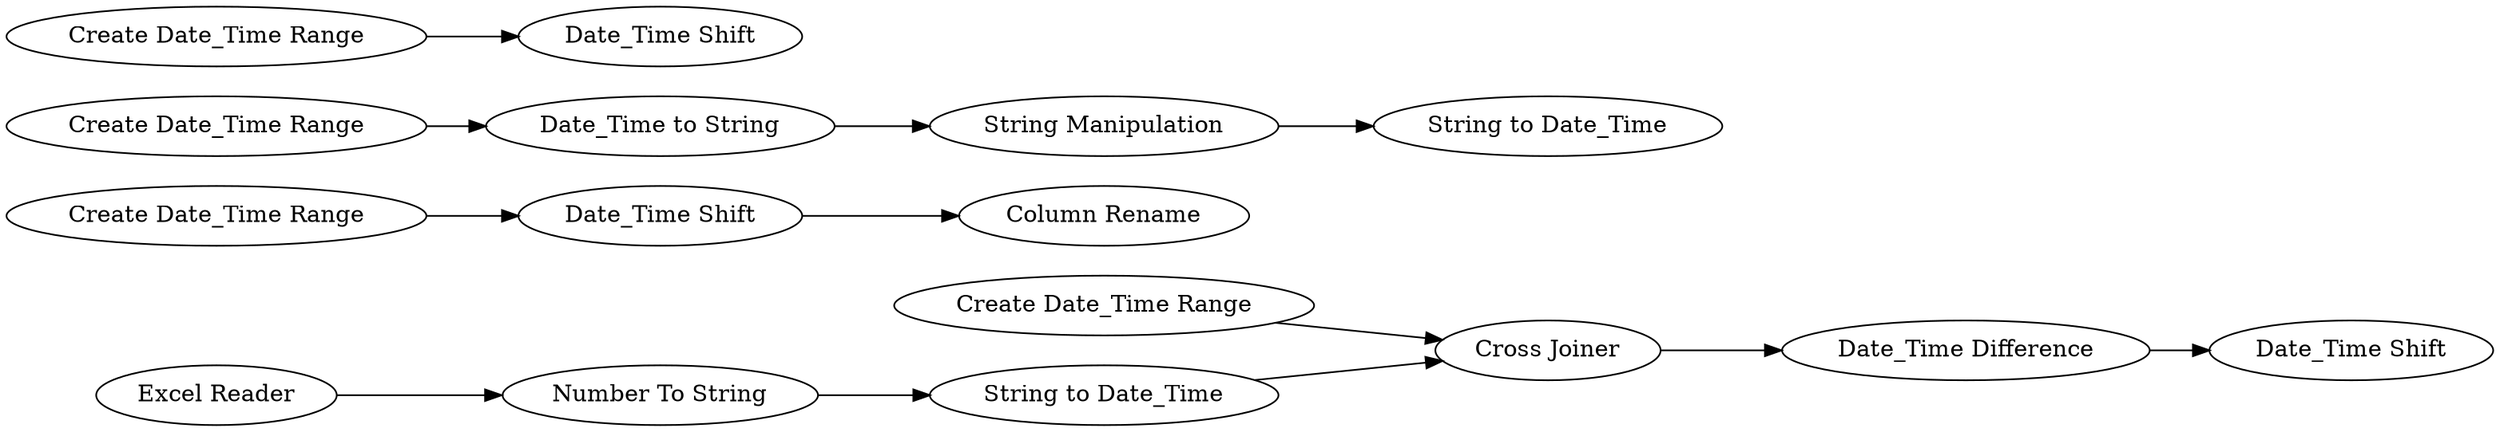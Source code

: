 digraph {
	219 -> 218
	237 -> 239
	199 -> 220
	218 -> 234
	241 -> 244
	238 -> 237
	244 -> 242
	240 -> 199
	220 -> 218
	234 -> 229
	242 -> 243
	235 -> 236
	242 [label="String Manipulation"]
	229 [label="Date_Time Shift"]
	237 [label="Date_Time Shift"]
	235 [label="Create Date_Time Range"]
	236 [label="Date_Time Shift"]
	239 [label="Column Rename"]
	241 [label="Create Date_Time Range"]
	219 [label="Create Date_Time Range"]
	244 [label="Date_Time to String"]
	243 [label="String to Date_Time"]
	220 [label="String to Date_Time"]
	234 [label="Date_Time Difference"]
	238 [label="Create Date_Time Range"]
	218 [label="Cross Joiner"]
	240 [label="Excel Reader"]
	199 [label="Number To String"]
	rankdir=LR
}
